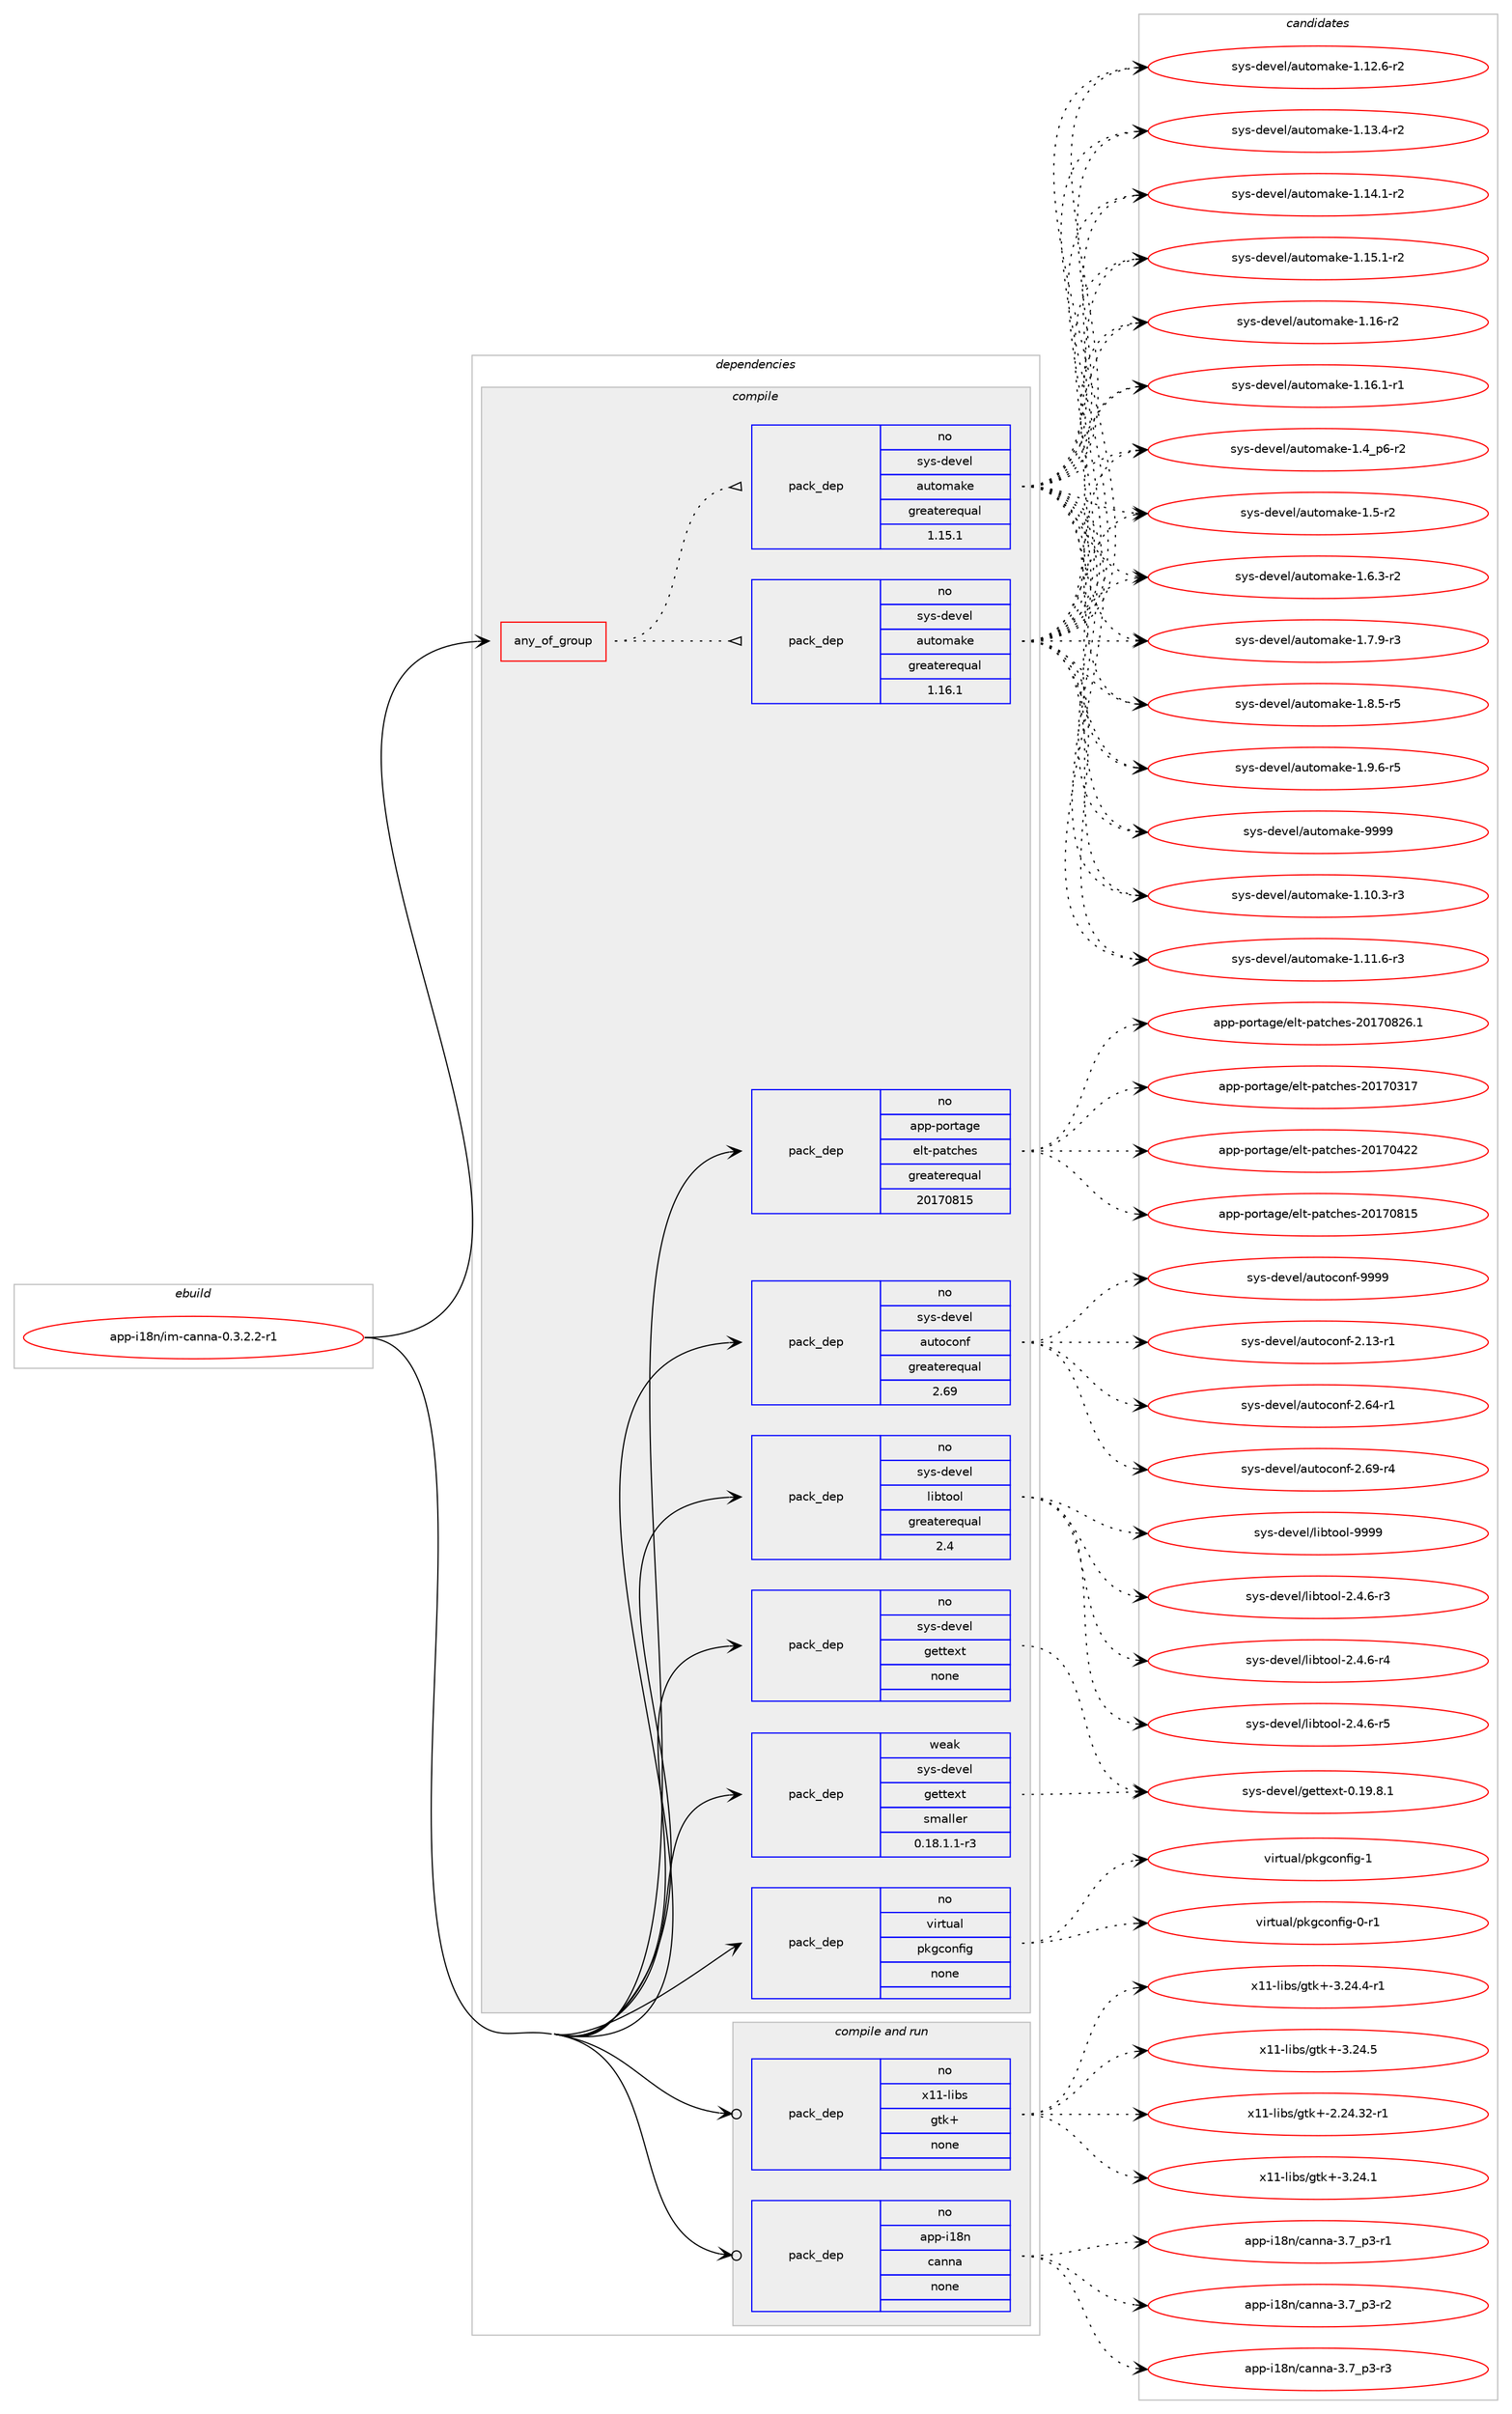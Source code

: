 digraph prolog {

# *************
# Graph options
# *************

newrank=true;
concentrate=true;
compound=true;
graph [rankdir=LR,fontname=Helvetica,fontsize=10,ranksep=1.5];#, ranksep=2.5, nodesep=0.2];
edge  [arrowhead=vee];
node  [fontname=Helvetica,fontsize=10];

# **********
# The ebuild
# **********

subgraph cluster_leftcol {
color=gray;
rank=same;
label=<<i>ebuild</i>>;
id [label="app-i18n/im-canna-0.3.2.2-r1", color=red, width=4, href="../app-i18n/im-canna-0.3.2.2-r1.svg"];
}

# ****************
# The dependencies
# ****************

subgraph cluster_midcol {
color=gray;
label=<<i>dependencies</i>>;
subgraph cluster_compile {
fillcolor="#eeeeee";
style=filled;
label=<<i>compile</i>>;
subgraph any19573 {
dependency1295352 [label=<<TABLE BORDER="0" CELLBORDER="1" CELLSPACING="0" CELLPADDING="4"><TR><TD CELLPADDING="10">any_of_group</TD></TR></TABLE>>, shape=none, color=red];subgraph pack922575 {
dependency1295353 [label=<<TABLE BORDER="0" CELLBORDER="1" CELLSPACING="0" CELLPADDING="4" WIDTH="220"><TR><TD ROWSPAN="6" CELLPADDING="30">pack_dep</TD></TR><TR><TD WIDTH="110">no</TD></TR><TR><TD>sys-devel</TD></TR><TR><TD>automake</TD></TR><TR><TD>greaterequal</TD></TR><TR><TD>1.16.1</TD></TR></TABLE>>, shape=none, color=blue];
}
dependency1295352:e -> dependency1295353:w [weight=20,style="dotted",arrowhead="oinv"];
subgraph pack922576 {
dependency1295354 [label=<<TABLE BORDER="0" CELLBORDER="1" CELLSPACING="0" CELLPADDING="4" WIDTH="220"><TR><TD ROWSPAN="6" CELLPADDING="30">pack_dep</TD></TR><TR><TD WIDTH="110">no</TD></TR><TR><TD>sys-devel</TD></TR><TR><TD>automake</TD></TR><TR><TD>greaterequal</TD></TR><TR><TD>1.15.1</TD></TR></TABLE>>, shape=none, color=blue];
}
dependency1295352:e -> dependency1295354:w [weight=20,style="dotted",arrowhead="oinv"];
}
id:e -> dependency1295352:w [weight=20,style="solid",arrowhead="vee"];
subgraph pack922577 {
dependency1295355 [label=<<TABLE BORDER="0" CELLBORDER="1" CELLSPACING="0" CELLPADDING="4" WIDTH="220"><TR><TD ROWSPAN="6" CELLPADDING="30">pack_dep</TD></TR><TR><TD WIDTH="110">no</TD></TR><TR><TD>app-portage</TD></TR><TR><TD>elt-patches</TD></TR><TR><TD>greaterequal</TD></TR><TR><TD>20170815</TD></TR></TABLE>>, shape=none, color=blue];
}
id:e -> dependency1295355:w [weight=20,style="solid",arrowhead="vee"];
subgraph pack922578 {
dependency1295356 [label=<<TABLE BORDER="0" CELLBORDER="1" CELLSPACING="0" CELLPADDING="4" WIDTH="220"><TR><TD ROWSPAN="6" CELLPADDING="30">pack_dep</TD></TR><TR><TD WIDTH="110">no</TD></TR><TR><TD>sys-devel</TD></TR><TR><TD>autoconf</TD></TR><TR><TD>greaterequal</TD></TR><TR><TD>2.69</TD></TR></TABLE>>, shape=none, color=blue];
}
id:e -> dependency1295356:w [weight=20,style="solid",arrowhead="vee"];
subgraph pack922579 {
dependency1295357 [label=<<TABLE BORDER="0" CELLBORDER="1" CELLSPACING="0" CELLPADDING="4" WIDTH="220"><TR><TD ROWSPAN="6" CELLPADDING="30">pack_dep</TD></TR><TR><TD WIDTH="110">no</TD></TR><TR><TD>sys-devel</TD></TR><TR><TD>gettext</TD></TR><TR><TD>none</TD></TR><TR><TD></TD></TR></TABLE>>, shape=none, color=blue];
}
id:e -> dependency1295357:w [weight=20,style="solid",arrowhead="vee"];
subgraph pack922580 {
dependency1295358 [label=<<TABLE BORDER="0" CELLBORDER="1" CELLSPACING="0" CELLPADDING="4" WIDTH="220"><TR><TD ROWSPAN="6" CELLPADDING="30">pack_dep</TD></TR><TR><TD WIDTH="110">no</TD></TR><TR><TD>sys-devel</TD></TR><TR><TD>libtool</TD></TR><TR><TD>greaterequal</TD></TR><TR><TD>2.4</TD></TR></TABLE>>, shape=none, color=blue];
}
id:e -> dependency1295358:w [weight=20,style="solid",arrowhead="vee"];
subgraph pack922581 {
dependency1295359 [label=<<TABLE BORDER="0" CELLBORDER="1" CELLSPACING="0" CELLPADDING="4" WIDTH="220"><TR><TD ROWSPAN="6" CELLPADDING="30">pack_dep</TD></TR><TR><TD WIDTH="110">no</TD></TR><TR><TD>virtual</TD></TR><TR><TD>pkgconfig</TD></TR><TR><TD>none</TD></TR><TR><TD></TD></TR></TABLE>>, shape=none, color=blue];
}
id:e -> dependency1295359:w [weight=20,style="solid",arrowhead="vee"];
subgraph pack922582 {
dependency1295360 [label=<<TABLE BORDER="0" CELLBORDER="1" CELLSPACING="0" CELLPADDING="4" WIDTH="220"><TR><TD ROWSPAN="6" CELLPADDING="30">pack_dep</TD></TR><TR><TD WIDTH="110">weak</TD></TR><TR><TD>sys-devel</TD></TR><TR><TD>gettext</TD></TR><TR><TD>smaller</TD></TR><TR><TD>0.18.1.1-r3</TD></TR></TABLE>>, shape=none, color=blue];
}
id:e -> dependency1295360:w [weight=20,style="solid",arrowhead="vee"];
}
subgraph cluster_compileandrun {
fillcolor="#eeeeee";
style=filled;
label=<<i>compile and run</i>>;
subgraph pack922583 {
dependency1295361 [label=<<TABLE BORDER="0" CELLBORDER="1" CELLSPACING="0" CELLPADDING="4" WIDTH="220"><TR><TD ROWSPAN="6" CELLPADDING="30">pack_dep</TD></TR><TR><TD WIDTH="110">no</TD></TR><TR><TD>app-i18n</TD></TR><TR><TD>canna</TD></TR><TR><TD>none</TD></TR><TR><TD></TD></TR></TABLE>>, shape=none, color=blue];
}
id:e -> dependency1295361:w [weight=20,style="solid",arrowhead="odotvee"];
subgraph pack922584 {
dependency1295362 [label=<<TABLE BORDER="0" CELLBORDER="1" CELLSPACING="0" CELLPADDING="4" WIDTH="220"><TR><TD ROWSPAN="6" CELLPADDING="30">pack_dep</TD></TR><TR><TD WIDTH="110">no</TD></TR><TR><TD>x11-libs</TD></TR><TR><TD>gtk+</TD></TR><TR><TD>none</TD></TR><TR><TD></TD></TR></TABLE>>, shape=none, color=blue];
}
id:e -> dependency1295362:w [weight=20,style="solid",arrowhead="odotvee"];
}
subgraph cluster_run {
fillcolor="#eeeeee";
style=filled;
label=<<i>run</i>>;
}
}

# **************
# The candidates
# **************

subgraph cluster_choices {
rank=same;
color=gray;
label=<<i>candidates</i>>;

subgraph choice922575 {
color=black;
nodesep=1;
choice11512111545100101118101108479711711611110997107101454946494846514511451 [label="sys-devel/automake-1.10.3-r3", color=red, width=4,href="../sys-devel/automake-1.10.3-r3.svg"];
choice11512111545100101118101108479711711611110997107101454946494946544511451 [label="sys-devel/automake-1.11.6-r3", color=red, width=4,href="../sys-devel/automake-1.11.6-r3.svg"];
choice11512111545100101118101108479711711611110997107101454946495046544511450 [label="sys-devel/automake-1.12.6-r2", color=red, width=4,href="../sys-devel/automake-1.12.6-r2.svg"];
choice11512111545100101118101108479711711611110997107101454946495146524511450 [label="sys-devel/automake-1.13.4-r2", color=red, width=4,href="../sys-devel/automake-1.13.4-r2.svg"];
choice11512111545100101118101108479711711611110997107101454946495246494511450 [label="sys-devel/automake-1.14.1-r2", color=red, width=4,href="../sys-devel/automake-1.14.1-r2.svg"];
choice11512111545100101118101108479711711611110997107101454946495346494511450 [label="sys-devel/automake-1.15.1-r2", color=red, width=4,href="../sys-devel/automake-1.15.1-r2.svg"];
choice1151211154510010111810110847971171161111099710710145494649544511450 [label="sys-devel/automake-1.16-r2", color=red, width=4,href="../sys-devel/automake-1.16-r2.svg"];
choice11512111545100101118101108479711711611110997107101454946495446494511449 [label="sys-devel/automake-1.16.1-r1", color=red, width=4,href="../sys-devel/automake-1.16.1-r1.svg"];
choice115121115451001011181011084797117116111109971071014549465295112544511450 [label="sys-devel/automake-1.4_p6-r2", color=red, width=4,href="../sys-devel/automake-1.4_p6-r2.svg"];
choice11512111545100101118101108479711711611110997107101454946534511450 [label="sys-devel/automake-1.5-r2", color=red, width=4,href="../sys-devel/automake-1.5-r2.svg"];
choice115121115451001011181011084797117116111109971071014549465446514511450 [label="sys-devel/automake-1.6.3-r2", color=red, width=4,href="../sys-devel/automake-1.6.3-r2.svg"];
choice115121115451001011181011084797117116111109971071014549465546574511451 [label="sys-devel/automake-1.7.9-r3", color=red, width=4,href="../sys-devel/automake-1.7.9-r3.svg"];
choice115121115451001011181011084797117116111109971071014549465646534511453 [label="sys-devel/automake-1.8.5-r5", color=red, width=4,href="../sys-devel/automake-1.8.5-r5.svg"];
choice115121115451001011181011084797117116111109971071014549465746544511453 [label="sys-devel/automake-1.9.6-r5", color=red, width=4,href="../sys-devel/automake-1.9.6-r5.svg"];
choice115121115451001011181011084797117116111109971071014557575757 [label="sys-devel/automake-9999", color=red, width=4,href="../sys-devel/automake-9999.svg"];
dependency1295353:e -> choice11512111545100101118101108479711711611110997107101454946494846514511451:w [style=dotted,weight="100"];
dependency1295353:e -> choice11512111545100101118101108479711711611110997107101454946494946544511451:w [style=dotted,weight="100"];
dependency1295353:e -> choice11512111545100101118101108479711711611110997107101454946495046544511450:w [style=dotted,weight="100"];
dependency1295353:e -> choice11512111545100101118101108479711711611110997107101454946495146524511450:w [style=dotted,weight="100"];
dependency1295353:e -> choice11512111545100101118101108479711711611110997107101454946495246494511450:w [style=dotted,weight="100"];
dependency1295353:e -> choice11512111545100101118101108479711711611110997107101454946495346494511450:w [style=dotted,weight="100"];
dependency1295353:e -> choice1151211154510010111810110847971171161111099710710145494649544511450:w [style=dotted,weight="100"];
dependency1295353:e -> choice11512111545100101118101108479711711611110997107101454946495446494511449:w [style=dotted,weight="100"];
dependency1295353:e -> choice115121115451001011181011084797117116111109971071014549465295112544511450:w [style=dotted,weight="100"];
dependency1295353:e -> choice11512111545100101118101108479711711611110997107101454946534511450:w [style=dotted,weight="100"];
dependency1295353:e -> choice115121115451001011181011084797117116111109971071014549465446514511450:w [style=dotted,weight="100"];
dependency1295353:e -> choice115121115451001011181011084797117116111109971071014549465546574511451:w [style=dotted,weight="100"];
dependency1295353:e -> choice115121115451001011181011084797117116111109971071014549465646534511453:w [style=dotted,weight="100"];
dependency1295353:e -> choice115121115451001011181011084797117116111109971071014549465746544511453:w [style=dotted,weight="100"];
dependency1295353:e -> choice115121115451001011181011084797117116111109971071014557575757:w [style=dotted,weight="100"];
}
subgraph choice922576 {
color=black;
nodesep=1;
choice11512111545100101118101108479711711611110997107101454946494846514511451 [label="sys-devel/automake-1.10.3-r3", color=red, width=4,href="../sys-devel/automake-1.10.3-r3.svg"];
choice11512111545100101118101108479711711611110997107101454946494946544511451 [label="sys-devel/automake-1.11.6-r3", color=red, width=4,href="../sys-devel/automake-1.11.6-r3.svg"];
choice11512111545100101118101108479711711611110997107101454946495046544511450 [label="sys-devel/automake-1.12.6-r2", color=red, width=4,href="../sys-devel/automake-1.12.6-r2.svg"];
choice11512111545100101118101108479711711611110997107101454946495146524511450 [label="sys-devel/automake-1.13.4-r2", color=red, width=4,href="../sys-devel/automake-1.13.4-r2.svg"];
choice11512111545100101118101108479711711611110997107101454946495246494511450 [label="sys-devel/automake-1.14.1-r2", color=red, width=4,href="../sys-devel/automake-1.14.1-r2.svg"];
choice11512111545100101118101108479711711611110997107101454946495346494511450 [label="sys-devel/automake-1.15.1-r2", color=red, width=4,href="../sys-devel/automake-1.15.1-r2.svg"];
choice1151211154510010111810110847971171161111099710710145494649544511450 [label="sys-devel/automake-1.16-r2", color=red, width=4,href="../sys-devel/automake-1.16-r2.svg"];
choice11512111545100101118101108479711711611110997107101454946495446494511449 [label="sys-devel/automake-1.16.1-r1", color=red, width=4,href="../sys-devel/automake-1.16.1-r1.svg"];
choice115121115451001011181011084797117116111109971071014549465295112544511450 [label="sys-devel/automake-1.4_p6-r2", color=red, width=4,href="../sys-devel/automake-1.4_p6-r2.svg"];
choice11512111545100101118101108479711711611110997107101454946534511450 [label="sys-devel/automake-1.5-r2", color=red, width=4,href="../sys-devel/automake-1.5-r2.svg"];
choice115121115451001011181011084797117116111109971071014549465446514511450 [label="sys-devel/automake-1.6.3-r2", color=red, width=4,href="../sys-devel/automake-1.6.3-r2.svg"];
choice115121115451001011181011084797117116111109971071014549465546574511451 [label="sys-devel/automake-1.7.9-r3", color=red, width=4,href="../sys-devel/automake-1.7.9-r3.svg"];
choice115121115451001011181011084797117116111109971071014549465646534511453 [label="sys-devel/automake-1.8.5-r5", color=red, width=4,href="../sys-devel/automake-1.8.5-r5.svg"];
choice115121115451001011181011084797117116111109971071014549465746544511453 [label="sys-devel/automake-1.9.6-r5", color=red, width=4,href="../sys-devel/automake-1.9.6-r5.svg"];
choice115121115451001011181011084797117116111109971071014557575757 [label="sys-devel/automake-9999", color=red, width=4,href="../sys-devel/automake-9999.svg"];
dependency1295354:e -> choice11512111545100101118101108479711711611110997107101454946494846514511451:w [style=dotted,weight="100"];
dependency1295354:e -> choice11512111545100101118101108479711711611110997107101454946494946544511451:w [style=dotted,weight="100"];
dependency1295354:e -> choice11512111545100101118101108479711711611110997107101454946495046544511450:w [style=dotted,weight="100"];
dependency1295354:e -> choice11512111545100101118101108479711711611110997107101454946495146524511450:w [style=dotted,weight="100"];
dependency1295354:e -> choice11512111545100101118101108479711711611110997107101454946495246494511450:w [style=dotted,weight="100"];
dependency1295354:e -> choice11512111545100101118101108479711711611110997107101454946495346494511450:w [style=dotted,weight="100"];
dependency1295354:e -> choice1151211154510010111810110847971171161111099710710145494649544511450:w [style=dotted,weight="100"];
dependency1295354:e -> choice11512111545100101118101108479711711611110997107101454946495446494511449:w [style=dotted,weight="100"];
dependency1295354:e -> choice115121115451001011181011084797117116111109971071014549465295112544511450:w [style=dotted,weight="100"];
dependency1295354:e -> choice11512111545100101118101108479711711611110997107101454946534511450:w [style=dotted,weight="100"];
dependency1295354:e -> choice115121115451001011181011084797117116111109971071014549465446514511450:w [style=dotted,weight="100"];
dependency1295354:e -> choice115121115451001011181011084797117116111109971071014549465546574511451:w [style=dotted,weight="100"];
dependency1295354:e -> choice115121115451001011181011084797117116111109971071014549465646534511453:w [style=dotted,weight="100"];
dependency1295354:e -> choice115121115451001011181011084797117116111109971071014549465746544511453:w [style=dotted,weight="100"];
dependency1295354:e -> choice115121115451001011181011084797117116111109971071014557575757:w [style=dotted,weight="100"];
}
subgraph choice922577 {
color=black;
nodesep=1;
choice97112112451121111141169710310147101108116451129711699104101115455048495548514955 [label="app-portage/elt-patches-20170317", color=red, width=4,href="../app-portage/elt-patches-20170317.svg"];
choice97112112451121111141169710310147101108116451129711699104101115455048495548525050 [label="app-portage/elt-patches-20170422", color=red, width=4,href="../app-portage/elt-patches-20170422.svg"];
choice97112112451121111141169710310147101108116451129711699104101115455048495548564953 [label="app-portage/elt-patches-20170815", color=red, width=4,href="../app-portage/elt-patches-20170815.svg"];
choice971121124511211111411697103101471011081164511297116991041011154550484955485650544649 [label="app-portage/elt-patches-20170826.1", color=red, width=4,href="../app-portage/elt-patches-20170826.1.svg"];
dependency1295355:e -> choice97112112451121111141169710310147101108116451129711699104101115455048495548514955:w [style=dotted,weight="100"];
dependency1295355:e -> choice97112112451121111141169710310147101108116451129711699104101115455048495548525050:w [style=dotted,weight="100"];
dependency1295355:e -> choice97112112451121111141169710310147101108116451129711699104101115455048495548564953:w [style=dotted,weight="100"];
dependency1295355:e -> choice971121124511211111411697103101471011081164511297116991041011154550484955485650544649:w [style=dotted,weight="100"];
}
subgraph choice922578 {
color=black;
nodesep=1;
choice1151211154510010111810110847971171161119911111010245504649514511449 [label="sys-devel/autoconf-2.13-r1", color=red, width=4,href="../sys-devel/autoconf-2.13-r1.svg"];
choice1151211154510010111810110847971171161119911111010245504654524511449 [label="sys-devel/autoconf-2.64-r1", color=red, width=4,href="../sys-devel/autoconf-2.64-r1.svg"];
choice1151211154510010111810110847971171161119911111010245504654574511452 [label="sys-devel/autoconf-2.69-r4", color=red, width=4,href="../sys-devel/autoconf-2.69-r4.svg"];
choice115121115451001011181011084797117116111991111101024557575757 [label="sys-devel/autoconf-9999", color=red, width=4,href="../sys-devel/autoconf-9999.svg"];
dependency1295356:e -> choice1151211154510010111810110847971171161119911111010245504649514511449:w [style=dotted,weight="100"];
dependency1295356:e -> choice1151211154510010111810110847971171161119911111010245504654524511449:w [style=dotted,weight="100"];
dependency1295356:e -> choice1151211154510010111810110847971171161119911111010245504654574511452:w [style=dotted,weight="100"];
dependency1295356:e -> choice115121115451001011181011084797117116111991111101024557575757:w [style=dotted,weight="100"];
}
subgraph choice922579 {
color=black;
nodesep=1;
choice1151211154510010111810110847103101116116101120116454846495746564649 [label="sys-devel/gettext-0.19.8.1", color=red, width=4,href="../sys-devel/gettext-0.19.8.1.svg"];
dependency1295357:e -> choice1151211154510010111810110847103101116116101120116454846495746564649:w [style=dotted,weight="100"];
}
subgraph choice922580 {
color=black;
nodesep=1;
choice1151211154510010111810110847108105981161111111084550465246544511451 [label="sys-devel/libtool-2.4.6-r3", color=red, width=4,href="../sys-devel/libtool-2.4.6-r3.svg"];
choice1151211154510010111810110847108105981161111111084550465246544511452 [label="sys-devel/libtool-2.4.6-r4", color=red, width=4,href="../sys-devel/libtool-2.4.6-r4.svg"];
choice1151211154510010111810110847108105981161111111084550465246544511453 [label="sys-devel/libtool-2.4.6-r5", color=red, width=4,href="../sys-devel/libtool-2.4.6-r5.svg"];
choice1151211154510010111810110847108105981161111111084557575757 [label="sys-devel/libtool-9999", color=red, width=4,href="../sys-devel/libtool-9999.svg"];
dependency1295358:e -> choice1151211154510010111810110847108105981161111111084550465246544511451:w [style=dotted,weight="100"];
dependency1295358:e -> choice1151211154510010111810110847108105981161111111084550465246544511452:w [style=dotted,weight="100"];
dependency1295358:e -> choice1151211154510010111810110847108105981161111111084550465246544511453:w [style=dotted,weight="100"];
dependency1295358:e -> choice1151211154510010111810110847108105981161111111084557575757:w [style=dotted,weight="100"];
}
subgraph choice922581 {
color=black;
nodesep=1;
choice11810511411611797108471121071039911111010210510345484511449 [label="virtual/pkgconfig-0-r1", color=red, width=4,href="../virtual/pkgconfig-0-r1.svg"];
choice1181051141161179710847112107103991111101021051034549 [label="virtual/pkgconfig-1", color=red, width=4,href="../virtual/pkgconfig-1.svg"];
dependency1295359:e -> choice11810511411611797108471121071039911111010210510345484511449:w [style=dotted,weight="100"];
dependency1295359:e -> choice1181051141161179710847112107103991111101021051034549:w [style=dotted,weight="100"];
}
subgraph choice922582 {
color=black;
nodesep=1;
choice1151211154510010111810110847103101116116101120116454846495746564649 [label="sys-devel/gettext-0.19.8.1", color=red, width=4,href="../sys-devel/gettext-0.19.8.1.svg"];
dependency1295360:e -> choice1151211154510010111810110847103101116116101120116454846495746564649:w [style=dotted,weight="100"];
}
subgraph choice922583 {
color=black;
nodesep=1;
choice97112112451054956110479997110110974551465595112514511449 [label="app-i18n/canna-3.7_p3-r1", color=red, width=4,href="../app-i18n/canna-3.7_p3-r1.svg"];
choice97112112451054956110479997110110974551465595112514511450 [label="app-i18n/canna-3.7_p3-r2", color=red, width=4,href="../app-i18n/canna-3.7_p3-r2.svg"];
choice97112112451054956110479997110110974551465595112514511451 [label="app-i18n/canna-3.7_p3-r3", color=red, width=4,href="../app-i18n/canna-3.7_p3-r3.svg"];
dependency1295361:e -> choice97112112451054956110479997110110974551465595112514511449:w [style=dotted,weight="100"];
dependency1295361:e -> choice97112112451054956110479997110110974551465595112514511450:w [style=dotted,weight="100"];
dependency1295361:e -> choice97112112451054956110479997110110974551465595112514511451:w [style=dotted,weight="100"];
}
subgraph choice922584 {
color=black;
nodesep=1;
choice12049494510810598115471031161074345504650524651504511449 [label="x11-libs/gtk+-2.24.32-r1", color=red, width=4,href="../x11-libs/gtk+-2.24.32-r1.svg"];
choice12049494510810598115471031161074345514650524649 [label="x11-libs/gtk+-3.24.1", color=red, width=4,href="../x11-libs/gtk+-3.24.1.svg"];
choice120494945108105981154710311610743455146505246524511449 [label="x11-libs/gtk+-3.24.4-r1", color=red, width=4,href="../x11-libs/gtk+-3.24.4-r1.svg"];
choice12049494510810598115471031161074345514650524653 [label="x11-libs/gtk+-3.24.5", color=red, width=4,href="../x11-libs/gtk+-3.24.5.svg"];
dependency1295362:e -> choice12049494510810598115471031161074345504650524651504511449:w [style=dotted,weight="100"];
dependency1295362:e -> choice12049494510810598115471031161074345514650524649:w [style=dotted,weight="100"];
dependency1295362:e -> choice120494945108105981154710311610743455146505246524511449:w [style=dotted,weight="100"];
dependency1295362:e -> choice12049494510810598115471031161074345514650524653:w [style=dotted,weight="100"];
}
}

}
